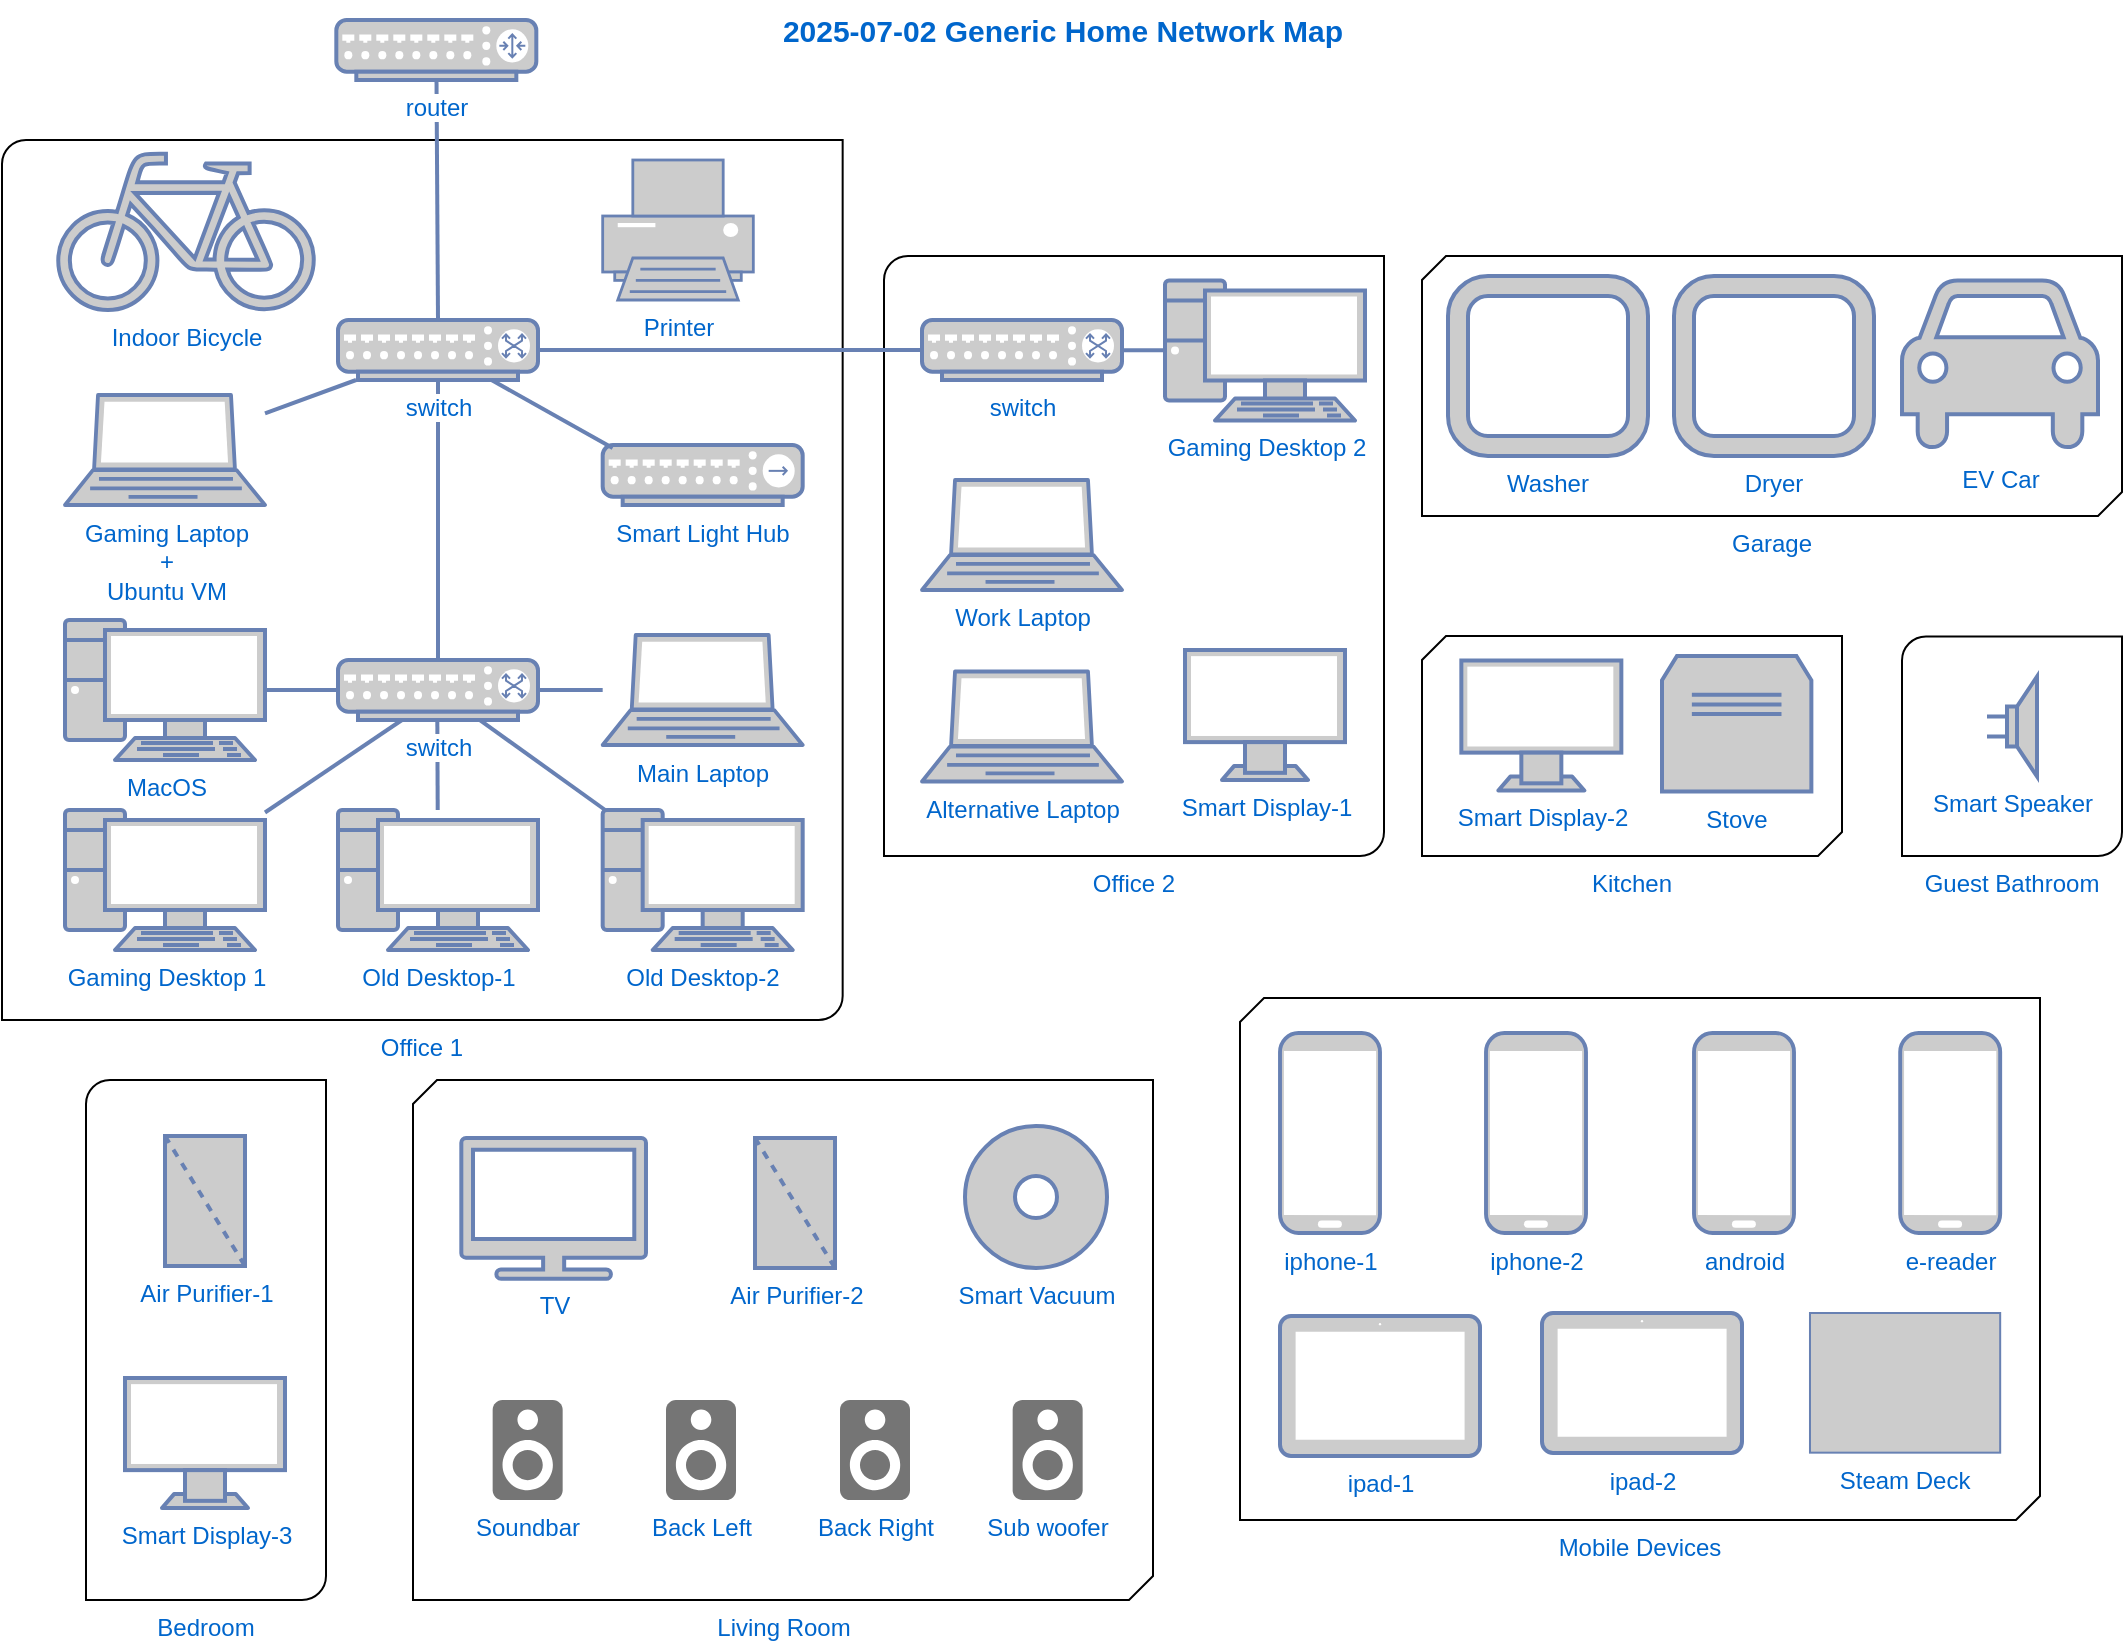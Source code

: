 <mxfile version="27.2.0">
  <diagram name="Page-1" id="d66fe2ae-3e9f-cf2f-6d29-e24063ad5d60">
    <mxGraphModel dx="2066" dy="1143" grid="1" gridSize="10" guides="1" tooltips="1" connect="1" arrows="1" fold="1" page="1" pageScale="1" pageWidth="1100" pageHeight="850" background="none" math="0" shadow="0">
      <root>
        <mxCell id="0" />
        <mxCell id="1" parent="0" />
        <mxCell id="6cyiUO6TO5d5zeEeVipJ-65" value="&lt;div&gt;Office 1&lt;/div&gt;" style="verticalLabelPosition=bottom;verticalAlign=top;html=1;shape=mxgraph.basic.diag_round_rect;dx=6;whiteSpace=wrap;fontColor=#0066CC;" parent="1" vertex="1">
          <mxGeometry x="20" y="90" width="420.33" height="440" as="geometry" />
        </mxCell>
        <mxCell id="6cyiUO6TO5d5zeEeVipJ-62" value="&lt;div&gt;Office 2&lt;/div&gt;" style="verticalLabelPosition=bottom;verticalAlign=top;html=1;shape=mxgraph.basic.diag_round_rect;dx=6;whiteSpace=wrap;fontColor=#0066CC;" parent="1" vertex="1">
          <mxGeometry x="461" y="148" width="250" height="300" as="geometry" />
        </mxCell>
        <mxCell id="6cyiUO6TO5d5zeEeVipJ-57" value="Mobile Devices" style="verticalLabelPosition=bottom;verticalAlign=top;html=1;shape=mxgraph.basic.diag_snip_rect;dx=6;whiteSpace=wrap;fontColor=#0066CC;" parent="1" vertex="1">
          <mxGeometry x="639" y="519" width="400" height="261" as="geometry" />
        </mxCell>
        <mxCell id="6cyiUO6TO5d5zeEeVipJ-49" value="Kitchen" style="verticalLabelPosition=bottom;verticalAlign=top;html=1;shape=mxgraph.basic.diag_snip_rect;dx=6;whiteSpace=wrap;fontColor=#0066CC;" parent="1" vertex="1">
          <mxGeometry x="730" y="338" width="210" height="110" as="geometry" />
        </mxCell>
        <mxCell id="6cyiUO6TO5d5zeEeVipJ-37" value="Living Room" style="verticalLabelPosition=bottom;verticalAlign=top;html=1;shape=mxgraph.basic.diag_snip_rect;dx=6;whiteSpace=wrap;fontColor=#0066CC;" parent="1" vertex="1">
          <mxGeometry x="225.5" y="560" width="370" height="260" as="geometry" />
        </mxCell>
        <mxCell id="6cyiUO6TO5d5zeEeVipJ-36" value="Garage" style="verticalLabelPosition=bottom;verticalAlign=top;html=1;shape=mxgraph.basic.diag_snip_rect;dx=6;whiteSpace=wrap;fontColor=#0066CC;" parent="1" vertex="1">
          <mxGeometry x="730" y="148" width="350" height="130" as="geometry" />
        </mxCell>
        <mxCell id="5fc5e51f7ca293a3-270" style="edgeStyle=none;html=1;labelBackgroundColor=none;endArrow=none;strokeWidth=2;fontFamily=Verdana;fontSize=28;fontColor=#0066CC;rounded=0;strokeColor=#6881B3;exitX=0.496;exitY=0.519;exitDx=0;exitDy=0;exitPerimeter=0;" parent="1" source="hz1rIqiizbCjg5VNgGrb-2" target="5fc5e51f7ca293a3-278" edge="1">
          <mxGeometry relative="1" as="geometry" />
        </mxCell>
        <mxCell id="5fc5e51f7ca293a3-273" style="edgeStyle=none;html=1;labelBackgroundColor=none;endArrow=none;strokeWidth=2;fontFamily=Verdana;fontSize=28;fontColor=#0066CC;rounded=0;strokeColor=#6881B3;" parent="1" source="hz1rIqiizbCjg5VNgGrb-2" target="hz1rIqiizbCjg5VNgGrb-1" edge="1">
          <mxGeometry relative="1" as="geometry">
            <mxPoint x="249" y="307.75" as="targetPoint" />
          </mxGeometry>
        </mxCell>
        <mxCell id="5fc5e51f7ca293a3-274" style="edgeStyle=none;html=1;labelBackgroundColor=none;endArrow=none;strokeWidth=2;fontFamily=Verdana;fontSize=28;fontColor=#0066CC;rounded=0;strokeColor=#6881B3;entryX=0;entryY=0.5;entryDx=0;entryDy=0;entryPerimeter=0;" parent="1" source="5fc5e51f7ca293a3-277" target="5fc5e51f7ca293a3-294" edge="1">
          <mxGeometry relative="1" as="geometry">
            <mxPoint x="560.5" y="219.688" as="targetPoint" />
          </mxGeometry>
        </mxCell>
        <mxCell id="5fc5e51f7ca293a3-275" style="edgeStyle=none;html=1;labelBackgroundColor=none;endArrow=none;strokeWidth=2;fontFamily=Verdana;fontSize=28;fontColor=#0066CC;rounded=0;strokeColor=#6881B3;exitX=0.508;exitY=0.519;exitDx=0;exitDy=0;exitPerimeter=0;" parent="1" source="hz1rIqiizbCjg5VNgGrb-2" target="5fc5e51f7ca293a3-281" edge="1">
          <mxGeometry relative="1" as="geometry" />
        </mxCell>
        <mxCell id="hz1rIqiizbCjg5VNgGrb-7" value="" style="edgeStyle=orthogonalEdgeStyle;rounded=0;orthogonalLoop=1;jettySize=auto;html=1;strokeWidth=2;strokeColor=#6881B3;endArrow=none;endFill=0;" parent="1" source="5fc5e51f7ca293a3-277" target="hz1rIqiizbCjg5VNgGrb-2" edge="1">
          <mxGeometry relative="1" as="geometry" />
        </mxCell>
        <mxCell id="5fc5e51f7ca293a3-277" value="switch" style="fontColor=#0066CC;verticalAlign=top;verticalLabelPosition=bottom;labelPosition=center;align=center;html=1;fillColor=#CCCCCC;strokeColor=#6881B3;gradientColor=none;gradientDirection=north;strokeWidth=2;shape=mxgraph.networks.switch;rounded=1;shadow=0;comic=0;labelBackgroundColor=#ffffff;" parent="1" vertex="1">
          <mxGeometry x="188" y="180" width="100" height="30" as="geometry" />
        </mxCell>
        <mxCell id="5fc5e51f7ca293a3-278" value="Old Desktop-1" style="fontColor=#0066CC;verticalAlign=top;verticalLabelPosition=bottom;labelPosition=center;align=center;html=1;fillColor=#CCCCCC;strokeColor=#6881B3;gradientColor=none;gradientDirection=north;strokeWidth=2;shape=mxgraph.networks.pc;rounded=1;shadow=0;comic=0;labelBackgroundColor=#ffffff;" parent="1" vertex="1">
          <mxGeometry x="188" y="425" width="100" height="70" as="geometry" />
        </mxCell>
        <mxCell id="5fc5e51f7ca293a3-280" value="MacOS" style="fontColor=#0066CC;verticalAlign=top;verticalLabelPosition=bottom;labelPosition=center;align=center;html=1;fillColor=#CCCCCC;strokeColor=#6881B3;gradientColor=none;gradientDirection=north;strokeWidth=2;shape=mxgraph.networks.pc;rounded=1;shadow=0;comic=0;labelBackgroundColor=#ffffff;" parent="1" vertex="1">
          <mxGeometry x="51.5" y="330" width="100" height="70" as="geometry" />
        </mxCell>
        <mxCell id="5fc5e51f7ca293a3-281" value="Old Desktop-2" style="fontColor=#0066CC;verticalAlign=top;verticalLabelPosition=bottom;labelPosition=center;align=center;html=1;fillColor=#CCCCCC;strokeColor=#6881B3;gradientColor=none;gradientDirection=north;strokeWidth=2;shape=mxgraph.networks.pc;rounded=1;shadow=0;comic=0;labelBackgroundColor=#ffffff;" parent="1" vertex="1">
          <mxGeometry x="320.34" y="425" width="100" height="70" as="geometry" />
        </mxCell>
        <mxCell id="5fc5e51f7ca293a3-285" value="Printer" style="fontColor=#0066CC;verticalAlign=top;verticalLabelPosition=bottom;labelPosition=center;align=center;html=1;fillColor=#CCCCCC;strokeColor=#6881B3;gradientColor=none;gradientDirection=north;strokeWidth=2;shape=mxgraph.networks.printer;rounded=1;shadow=0;comic=0;labelBackgroundColor=#ffffff;" parent="1" vertex="1">
          <mxGeometry x="320.34" y="100" width="75.32" height="70" as="geometry" />
        </mxCell>
        <mxCell id="5fc5e51f7ca293a3-287" style="edgeStyle=none;html=1;labelBackgroundColor=none;endArrow=none;strokeWidth=2;fontFamily=Verdana;fontSize=28;fontColor=#0066CC;rounded=0;strokeColor=#6881B3;" parent="1" source="5fc5e51f7ca293a3-294" target="5fc5e51f7ca293a3-295" edge="1">
          <mxGeometry relative="1" as="geometry" />
        </mxCell>
        <mxCell id="5fc5e51f7ca293a3-294" value="switch" style="fontColor=#0066CC;verticalAlign=top;verticalLabelPosition=bottom;labelPosition=center;align=center;html=1;fillColor=#CCCCCC;strokeColor=#6881B3;gradientColor=none;gradientDirection=north;strokeWidth=2;shape=mxgraph.networks.switch;rounded=1;shadow=0;comic=0;labelBackgroundColor=#ffffff;" parent="1" vertex="1">
          <mxGeometry x="480" y="180" width="100" height="30" as="geometry" />
        </mxCell>
        <mxCell id="5fc5e51f7ca293a3-295" value="Gaming Desktop 2" style="fontColor=#0066CC;verticalAlign=top;verticalLabelPosition=bottom;labelPosition=center;align=center;html=1;fillColor=#CCCCCC;strokeColor=#6881B3;gradientColor=none;gradientDirection=north;strokeWidth=2;shape=mxgraph.networks.pc;rounded=1;shadow=0;comic=0;labelBackgroundColor=#ffffff;" parent="1" vertex="1">
          <mxGeometry x="601.5" y="160.25" width="100" height="70" as="geometry" />
        </mxCell>
        <mxCell id="snzYmwEWvy-G4MxadNuX-15" value="" style="rounded=0;orthogonalLoop=1;jettySize=auto;html=1;entryX=0.5;entryY=0;entryDx=0;entryDy=0;entryPerimeter=0;strokeWidth=2;strokeColor=#6881B3;endArrow=none;startFill=0;fontColor=#0066CC;" parent="1" source="5fc5e51f7ca293a3-198" target="5fc5e51f7ca293a3-277" edge="1">
          <mxGeometry relative="1" as="geometry" />
        </mxCell>
        <mxCell id="5fc5e51f7ca293a3-198" value="router" style="fontColor=#0066CC;verticalAlign=top;verticalLabelPosition=bottom;labelPosition=center;align=center;html=1;fillColor=#CCCCCC;strokeColor=#6881B3;gradientColor=none;gradientDirection=north;strokeWidth=2;shape=mxgraph.networks.router;rounded=1;shadow=0;comic=0;labelBackgroundColor=#ffffff;" parent="1" vertex="1">
          <mxGeometry x="187.16" y="30" width="100" height="30" as="geometry" />
        </mxCell>
        <mxCell id="6cyiUO6TO5d5zeEeVipJ-24" value="iphone-1" style="fontColor=#0066CC;verticalAlign=top;verticalLabelPosition=bottom;labelPosition=center;align=center;html=1;outlineConnect=0;fillColor=#CCCCCC;strokeColor=#6881B3;gradientColor=none;gradientDirection=north;strokeWidth=2;shape=mxgraph.networks.mobile;" parent="1" vertex="1">
          <mxGeometry x="659" y="536.5" width="50" height="100" as="geometry" />
        </mxCell>
        <mxCell id="6cyiUO6TO5d5zeEeVipJ-25" value="iphone-2&lt;div&gt;&lt;br&gt;&lt;/div&gt;" style="fontColor=#0066CC;verticalAlign=top;verticalLabelPosition=bottom;labelPosition=center;align=center;html=1;outlineConnect=0;fillColor=#CCCCCC;strokeColor=#6881B3;gradientColor=none;gradientDirection=north;strokeWidth=2;shape=mxgraph.networks.mobile;" parent="1" vertex="1">
          <mxGeometry x="762" y="536.5" width="50" height="100" as="geometry" />
        </mxCell>
        <mxCell id="6cyiUO6TO5d5zeEeVipJ-26" value="android&lt;div&gt;&lt;br&gt;&lt;/div&gt;" style="fontColor=#0066CC;verticalAlign=top;verticalLabelPosition=bottom;labelPosition=center;align=center;html=1;outlineConnect=0;fillColor=#CCCCCC;strokeColor=#6881B3;gradientColor=none;gradientDirection=north;strokeWidth=2;shape=mxgraph.networks.mobile;" parent="1" vertex="1">
          <mxGeometry x="866" y="536.5" width="50" height="100" as="geometry" />
        </mxCell>
        <mxCell id="6cyiUO6TO5d5zeEeVipJ-27" value="e-reader" style="fontColor=#0066CC;verticalAlign=top;verticalLabelPosition=bottom;labelPosition=center;align=center;html=1;outlineConnect=0;fillColor=#CCCCCC;strokeColor=#6881B3;gradientColor=none;gradientDirection=north;strokeWidth=2;shape=mxgraph.networks.mobile;" parent="1" vertex="1">
          <mxGeometry x="969.09" y="536.5" width="50" height="100" as="geometry" />
        </mxCell>
        <mxCell id="6cyiUO6TO5d5zeEeVipJ-28" value="ipad-1" style="fontColor=#0066CC;verticalAlign=top;verticalLabelPosition=bottom;labelPosition=center;align=center;html=1;outlineConnect=0;fillColor=#CCCCCC;strokeColor=#6881B3;gradientColor=none;gradientDirection=north;strokeWidth=2;shape=mxgraph.networks.tablet;" parent="1" vertex="1">
          <mxGeometry x="659" y="678" width="100" height="70" as="geometry" />
        </mxCell>
        <mxCell id="6cyiUO6TO5d5zeEeVipJ-29" value="ipad-2" style="fontColor=#0066CC;verticalAlign=top;verticalLabelPosition=bottom;labelPosition=center;align=center;html=1;outlineConnect=0;fillColor=#CCCCCC;strokeColor=#6881B3;gradientColor=none;gradientDirection=north;strokeWidth=2;shape=mxgraph.networks.tablet;" parent="1" vertex="1">
          <mxGeometry x="790" y="676.5" width="100" height="70" as="geometry" />
        </mxCell>
        <mxCell id="6cyiUO6TO5d5zeEeVipJ-30" value="TV" style="sketch=0;pointerEvents=1;shadow=0;dashed=0;html=1;strokeColor=#6881B3;fillColor=#CCCCCC;labelPosition=center;verticalLabelPosition=bottom;verticalAlign=top;outlineConnect=0;align=center;shape=mxgraph.office.devices.tv;fontColor=#0066CC;strokeWidth=2;" parent="1" vertex="1">
          <mxGeometry x="249.66" y="589" width="92.33" height="70.42" as="geometry" />
        </mxCell>
        <mxCell id="6cyiUO6TO5d5zeEeVipJ-34" value="EV Car" style="shape=mxgraph.signs.transportation.car_4;html=1;pointerEvents=1;fillColor=#CCCCCC;strokeColor=#6881B3;verticalLabelPosition=bottom;verticalAlign=top;align=center;fontColor=#0066CC;strokeWidth=2;" parent="1" vertex="1">
          <mxGeometry x="970.0" y="160.25" width="98" height="86" as="geometry" />
        </mxCell>
        <mxCell id="6cyiUO6TO5d5zeEeVipJ-38" value="Back Left" style="fillColor=#ffffff;strokeColor=none;shadow=0;strokeWidth=1;rounded=1;absoluteArcSize=1;arcSize=2;labelPosition=center;verticalLabelPosition=middle;align=center;verticalAlign=bottom;spacingLeft=0;fontColor=#0066CC;fontSize=12;whiteSpace=wrap;spacingBottom=2;html=1;" parent="1" vertex="1">
          <mxGeometry x="334.5" y="710" width="70" height="85" as="geometry" />
        </mxCell>
        <mxCell id="6cyiUO6TO5d5zeEeVipJ-39" value="" style="sketch=0;dashed=0;connectable=0;html=1;fillColor=#757575;strokeColor=none;shape=mxgraph.gcp2.speaker;part=1;fontColor=#0066CC;" parent="6cyiUO6TO5d5zeEeVipJ-38" vertex="1">
          <mxGeometry x="0.5" width="35" height="50" relative="1" as="geometry">
            <mxPoint x="-17.5" y="10" as="offset" />
          </mxGeometry>
        </mxCell>
        <mxCell id="6cyiUO6TO5d5zeEeVipJ-40" value="Soundbar" style="fillColor=#ffffff;strokeColor=none;shadow=0;strokeWidth=1;rounded=1;absoluteArcSize=1;arcSize=2;labelPosition=center;verticalLabelPosition=middle;align=center;verticalAlign=bottom;spacingLeft=0;fontColor=#0066CC;fontSize=12;whiteSpace=wrap;spacingBottom=2;html=1;" parent="1" vertex="1">
          <mxGeometry x="247.83" y="710" width="70" height="85" as="geometry" />
        </mxCell>
        <mxCell id="6cyiUO6TO5d5zeEeVipJ-41" value="" style="sketch=0;dashed=0;connectable=0;html=1;fillColor=#757575;strokeColor=none;shape=mxgraph.gcp2.speaker;part=1;fontColor=#0066CC;" parent="6cyiUO6TO5d5zeEeVipJ-40" vertex="1">
          <mxGeometry x="0.5" width="35" height="50" relative="1" as="geometry">
            <mxPoint x="-17.5" y="10" as="offset" />
          </mxGeometry>
        </mxCell>
        <mxCell id="6cyiUO6TO5d5zeEeVipJ-42" value="Back Right" style="fillColor=#ffffff;strokeColor=none;shadow=0;strokeWidth=1;rounded=1;absoluteArcSize=1;arcSize=2;labelPosition=center;verticalLabelPosition=middle;align=center;verticalAlign=bottom;spacingLeft=0;fontColor=#0066CC;fontSize=12;whiteSpace=wrap;spacingBottom=2;html=1;" parent="1" vertex="1">
          <mxGeometry x="421.5" y="710" width="70" height="85" as="geometry" />
        </mxCell>
        <mxCell id="6cyiUO6TO5d5zeEeVipJ-43" value="" style="sketch=0;dashed=0;connectable=0;html=1;fillColor=#757575;strokeColor=none;shape=mxgraph.gcp2.speaker;part=1;fontColor=#0066CC;" parent="6cyiUO6TO5d5zeEeVipJ-42" vertex="1">
          <mxGeometry x="0.5" width="35" height="50" relative="1" as="geometry">
            <mxPoint x="-17.5" y="10" as="offset" />
          </mxGeometry>
        </mxCell>
        <mxCell id="6cyiUO6TO5d5zeEeVipJ-44" value="Sub woofer" style="fillColor=#ffffff;strokeColor=none;shadow=0;strokeWidth=1;rounded=1;absoluteArcSize=1;arcSize=2;labelPosition=center;verticalLabelPosition=middle;align=center;verticalAlign=bottom;spacingLeft=0;fontColor=#0066CC;fontSize=12;whiteSpace=wrap;spacingBottom=2;html=1;" parent="1" vertex="1">
          <mxGeometry x="507.83" y="710" width="70" height="85" as="geometry" />
        </mxCell>
        <mxCell id="6cyiUO6TO5d5zeEeVipJ-45" value="" style="sketch=0;dashed=0;connectable=0;html=1;fillColor=#757575;strokeColor=none;shape=mxgraph.gcp2.speaker;part=1;fontColor=#0066CC;" parent="6cyiUO6TO5d5zeEeVipJ-44" vertex="1">
          <mxGeometry x="0.5" width="35" height="50" relative="1" as="geometry">
            <mxPoint x="-17.5" y="10" as="offset" />
          </mxGeometry>
        </mxCell>
        <mxCell id="6cyiUO6TO5d5zeEeVipJ-46" value="Alternative Laptop" style="fontColor=#0066CC;verticalAlign=top;verticalLabelPosition=bottom;labelPosition=center;align=center;html=1;outlineConnect=0;fillColor=#CCCCCC;strokeColor=#6881B3;gradientColor=none;gradientDirection=north;strokeWidth=2;shape=mxgraph.networks.laptop;" parent="1" vertex="1">
          <mxGeometry x="480.0" y="355.75" width="100" height="55" as="geometry" />
        </mxCell>
        <mxCell id="6cyiUO6TO5d5zeEeVipJ-50" value="Smart Display-2" style="fontColor=#0066CC;verticalAlign=top;verticalLabelPosition=bottom;labelPosition=center;align=center;html=1;outlineConnect=0;fillColor=#CCCCCC;strokeColor=#6881B3;gradientColor=none;gradientDirection=north;strokeWidth=2;shape=mxgraph.networks.monitor;" parent="1" vertex="1">
          <mxGeometry x="749.67" y="350.25" width="80" height="65" as="geometry" />
        </mxCell>
        <mxCell id="6cyiUO6TO5d5zeEeVipJ-51" value="Stove" style="shape=mxgraph.pid.driers.drying_oven,_drying_chamber,_shelf_dryer;html=1;pointerEvents=1;align=center;verticalLabelPosition=bottom;verticalAlign=top;dashed=0;fontColor=#0066CC;strokeWidth=2;strokeColor=#6881B3;fillColor=#CCCCCC;" parent="1" vertex="1">
          <mxGeometry x="850" y="348" width="74.68" height="67.75" as="geometry" />
        </mxCell>
        <mxCell id="6cyiUO6TO5d5zeEeVipJ-56" value="Smart Vacuum" style="verticalLabelPosition=bottom;verticalAlign=top;html=1;shape=mxgraph.basic.donut;dx=25;fontColor=#0066CC;strokeWidth=2;strokeColor=#6881B3;fillColor=#CCCCCC;" parent="1" vertex="1">
          <mxGeometry x="501.5" y="583" width="71" height="71" as="geometry" />
        </mxCell>
        <mxCell id="6cyiUO6TO5d5zeEeVipJ-58" value="Steam Deck" style="shape=mxgraph.networks2.icon;aspect=fixed;fillColor=#CCCCCC;strokeColor=#6881B3;gradientColor=none;network2IconShadow=1;network2bgFillColor=none;network2Icon=mxgraph.networks2.gamepad;network2IconXOffset=0.0;network2IconYOffset=0.002;network2IconW=1.002;network2IconH=0.736;labelPosition=center;verticalLabelPosition=bottom;align=center;verticalAlign=top;fontColor=#0066CC;" parent="1" vertex="1">
          <mxGeometry x="923.99" y="676.5" width="95.1" height="69.83" as="geometry" />
        </mxCell>
        <mxCell id="6cyiUO6TO5d5zeEeVipJ-59" value="Guest Bathroom" style="verticalLabelPosition=bottom;verticalAlign=top;html=1;shape=mxgraph.basic.diag_round_rect;dx=6;whiteSpace=wrap;fontColor=#0066CC;" parent="1" vertex="1">
          <mxGeometry x="970" y="338.25" width="110" height="109.75" as="geometry" />
        </mxCell>
        <mxCell id="6cyiUO6TO5d5zeEeVipJ-60" value="Smart Speaker" style="pointerEvents=1;verticalLabelPosition=bottom;shadow=0;dashed=0;align=center;html=1;verticalAlign=top;shape=mxgraph.electrical.electro-mechanical.loudspeaker;fontColor=#0066CC;strokeWidth=2;strokeColor=#6881B3;fillColor=#CCCCCC;" parent="1" vertex="1">
          <mxGeometry x="1012.5" y="358.25" width="25" height="50" as="geometry" />
        </mxCell>
        <mxCell id="6cyiUO6TO5d5zeEeVipJ-63" value="Work Laptop" style="fontColor=#0066CC;verticalAlign=top;verticalLabelPosition=bottom;labelPosition=center;align=center;html=1;outlineConnect=0;fillColor=#CCCCCC;strokeColor=#6881B3;gradientColor=none;gradientDirection=north;strokeWidth=2;shape=mxgraph.networks.laptop;" parent="1" vertex="1">
          <mxGeometry x="480" y="260" width="100" height="55" as="geometry" />
        </mxCell>
        <mxCell id="6cyiUO6TO5d5zeEeVipJ-64" value="Smart Display-1" style="fontColor=#0066CC;verticalAlign=top;verticalLabelPosition=bottom;labelPosition=center;align=center;html=1;outlineConnect=0;fillColor=#CCCCCC;strokeColor=#6881B3;gradientColor=none;gradientDirection=north;strokeWidth=2;shape=mxgraph.networks.monitor;" parent="1" vertex="1">
          <mxGeometry x="611.5" y="345" width="80" height="65" as="geometry" />
        </mxCell>
        <mxCell id="6cyiUO6TO5d5zeEeVipJ-66" value="&lt;div&gt;Bedroom&lt;/div&gt;" style="verticalLabelPosition=bottom;verticalAlign=top;html=1;shape=mxgraph.basic.diag_round_rect;dx=6;whiteSpace=wrap;fontColor=#0066CC;" parent="1" vertex="1">
          <mxGeometry x="62" y="560" width="120" height="260" as="geometry" />
        </mxCell>
        <mxCell id="6cyiUO6TO5d5zeEeVipJ-67" value="Smart Display-3" style="fontColor=#0066CC;verticalAlign=top;verticalLabelPosition=bottom;labelPosition=center;align=center;html=1;outlineConnect=0;fillColor=#CCCCCC;strokeColor=#6881B3;gradientColor=none;gradientDirection=north;strokeWidth=2;shape=mxgraph.networks.monitor;" parent="1" vertex="1">
          <mxGeometry x="81.5" y="709" width="80" height="65" as="geometry" />
        </mxCell>
        <mxCell id="6cyiUO6TO5d5zeEeVipJ-71" value="Gaming Laptop&lt;br&gt;+&lt;br&gt;Ubuntu VM" style="fontColor=#0066CC;verticalAlign=top;verticalLabelPosition=bottom;labelPosition=center;align=center;html=1;outlineConnect=0;fillColor=#CCCCCC;strokeColor=#6881B3;gradientColor=none;gradientDirection=north;strokeWidth=2;shape=mxgraph.networks.laptop;" parent="1" vertex="1">
          <mxGeometry x="51.5" y="217.5" width="100" height="55" as="geometry" />
        </mxCell>
        <mxCell id="6cyiUO6TO5d5zeEeVipJ-74" value="Smart Light Hub" style="fontColor=#0066CC;verticalAlign=top;verticalLabelPosition=bottom;labelPosition=center;align=center;html=1;outlineConnect=0;fillColor=#CCCCCC;strokeColor=#6881B3;gradientColor=none;gradientDirection=north;strokeWidth=2;shape=mxgraph.networks.hub;" parent="1" vertex="1">
          <mxGeometry x="320.34" y="242.5" width="100" height="30" as="geometry" />
        </mxCell>
        <mxCell id="6cyiUO6TO5d5zeEeVipJ-76" style="edgeStyle=none;html=1;labelBackgroundColor=none;endArrow=none;strokeWidth=2;fontFamily=Verdana;fontSize=28;fontColor=#0066CC;rounded=0;strokeColor=#6881B3;entryX=0.05;entryY=0.05;entryDx=0;entryDy=0;entryPerimeter=0;" parent="1" source="5fc5e51f7ca293a3-277" target="6cyiUO6TO5d5zeEeVipJ-74" edge="1">
          <mxGeometry relative="1" as="geometry">
            <mxPoint x="349" y="288" as="sourcePoint" />
            <mxPoint x="349" y="345" as="targetPoint" />
          </mxGeometry>
        </mxCell>
        <mxCell id="snzYmwEWvy-G4MxadNuX-3" value="Washer" style="verticalLabelPosition=bottom;verticalAlign=top;html=1;shape=mxgraph.basic.rounded_frame;dx=10;whiteSpace=wrap;fontColor=#0066CC;strokeWidth=2;strokeColor=#6881B3;fillColor=#CCCCCC;" parent="1" vertex="1">
          <mxGeometry x="743" y="158" width="100" height="90" as="geometry" />
        </mxCell>
        <mxCell id="snzYmwEWvy-G4MxadNuX-4" value="Dryer" style="verticalLabelPosition=bottom;verticalAlign=top;html=1;shape=mxgraph.basic.rounded_frame;dx=10;whiteSpace=wrap;fontColor=#0066CC;strokeWidth=2;strokeColor=#6881B3;fillColor=#CCCCCC;" parent="1" vertex="1">
          <mxGeometry x="856" y="158" width="100" height="90" as="geometry" />
        </mxCell>
        <mxCell id="snzYmwEWvy-G4MxadNuX-11" value="Air Purifier-1" style="verticalLabelPosition=bottom;outlineConnect=0;align=center;dashed=0;html=1;verticalAlign=top;shape=mxgraph.pid.misc.air_filter;fontColor=#0066CC;strokeColor=#6881B3;strokeWidth=2;fillColor=#CCCCCC;" parent="1" vertex="1">
          <mxGeometry x="101.5" y="588" width="40" height="65" as="geometry" />
        </mxCell>
        <mxCell id="snzYmwEWvy-G4MxadNuX-12" value="Air Purifier-2" style="verticalLabelPosition=bottom;outlineConnect=0;align=center;dashed=0;html=1;verticalAlign=top;shape=mxgraph.pid.misc.air_filter;fontColor=#0066CC;strokeWidth=2;strokeColor=#6881B3;fillColor=#CCCCCC;" parent="1" vertex="1">
          <mxGeometry x="396.5" y="589" width="40" height="65" as="geometry" />
        </mxCell>
        <mxCell id="snzYmwEWvy-G4MxadNuX-16" value="2025-07-02 Generic Home Network Map" style="text;strokeColor=none;align=center;fillColor=none;html=1;verticalAlign=middle;whiteSpace=wrap;rounded=0;fontStyle=1;fontSize=15;fontColor=#0066CC;" parent="1" vertex="1">
          <mxGeometry x="56" y="20" width="989" height="30" as="geometry" />
        </mxCell>
        <mxCell id="hz1rIqiizbCjg5VNgGrb-1" value="Main Laptop" style="fontColor=#0066CC;verticalAlign=top;verticalLabelPosition=bottom;labelPosition=center;align=center;html=1;outlineConnect=0;fillColor=#CCCCCC;strokeColor=#6881B3;gradientColor=none;gradientDirection=north;strokeWidth=2;shape=mxgraph.networks.laptop;" parent="1" vertex="1">
          <mxGeometry x="320.34" y="337.5" width="100" height="55" as="geometry" />
        </mxCell>
        <mxCell id="hz1rIqiizbCjg5VNgGrb-2" value="switch" style="fontColor=#0066CC;verticalAlign=top;verticalLabelPosition=bottom;labelPosition=center;align=center;html=1;fillColor=#CCCCCC;strokeColor=#6881B3;gradientColor=none;gradientDirection=north;strokeWidth=2;shape=mxgraph.networks.switch;rounded=1;shadow=0;comic=0;labelBackgroundColor=#ffffff;" parent="1" vertex="1">
          <mxGeometry x="188" y="350" width="100" height="30" as="geometry" />
        </mxCell>
        <mxCell id="hz1rIqiizbCjg5VNgGrb-4" style="edgeStyle=none;html=1;labelBackgroundColor=none;endArrow=none;strokeWidth=2;fontFamily=Verdana;fontSize=28;fontColor=#0066CC;rounded=0;strokeColor=#6881B3;" parent="1" source="6cyiUO6TO5d5zeEeVipJ-71" target="5fc5e51f7ca293a3-277" edge="1">
          <mxGeometry relative="1" as="geometry">
            <mxPoint x="272" y="280" as="sourcePoint" />
            <mxPoint x="218" y="220" as="targetPoint" />
          </mxGeometry>
        </mxCell>
        <mxCell id="hz1rIqiizbCjg5VNgGrb-8" style="edgeStyle=none;html=1;labelBackgroundColor=none;endArrow=none;strokeWidth=2;fontFamily=Verdana;fontSize=28;fontColor=#0066CC;rounded=0;strokeColor=#6881B3;" parent="1" source="5fc5e51f7ca293a3-280" target="hz1rIqiizbCjg5VNgGrb-2" edge="1">
          <mxGeometry relative="1" as="geometry">
            <mxPoint x="179.5" y="340.5" as="sourcePoint" />
            <mxPoint x="209.5" y="354.5" as="targetPoint" />
          </mxGeometry>
        </mxCell>
        <mxCell id="LbSNkcYFE1bcH63Dt4xv-1" value="Indoor Bicycle" style="shape=mxgraph.signs.transportation.bicycle_1;html=1;pointerEvents=1;fillColor=#CCCCCC;strokeColor=#6881B3;verticalLabelPosition=bottom;verticalAlign=top;align=center;strokeWidth=2;fontColor=#0066CC;" vertex="1" parent="1">
          <mxGeometry x="48.13" y="95" width="127.74" height="80" as="geometry" />
        </mxCell>
        <mxCell id="LbSNkcYFE1bcH63Dt4xv-2" value="Gaming Desktop 1" style="fontColor=#0066CC;verticalAlign=top;verticalLabelPosition=bottom;labelPosition=center;align=center;html=1;fillColor=#CCCCCC;strokeColor=#6881B3;gradientColor=none;gradientDirection=north;strokeWidth=2;shape=mxgraph.networks.pc;rounded=1;shadow=0;comic=0;labelBackgroundColor=#ffffff;" vertex="1" parent="1">
          <mxGeometry x="51.5" y="425" width="100" height="70" as="geometry" />
        </mxCell>
        <mxCell id="LbSNkcYFE1bcH63Dt4xv-4" style="edgeStyle=none;html=1;labelBackgroundColor=none;endArrow=none;strokeWidth=2;fontFamily=Verdana;fontSize=28;fontColor=#0066CC;rounded=0;strokeColor=#6881B3;exitX=0.32;exitY=1;exitDx=0;exitDy=0;exitPerimeter=0;" edge="1" parent="1" source="hz1rIqiizbCjg5VNgGrb-2" target="LbSNkcYFE1bcH63Dt4xv-2">
          <mxGeometry relative="1" as="geometry">
            <mxPoint x="13.5" y="345" as="sourcePoint" />
            <mxPoint x="71.5" y="382" as="targetPoint" />
          </mxGeometry>
        </mxCell>
      </root>
    </mxGraphModel>
  </diagram>
</mxfile>
